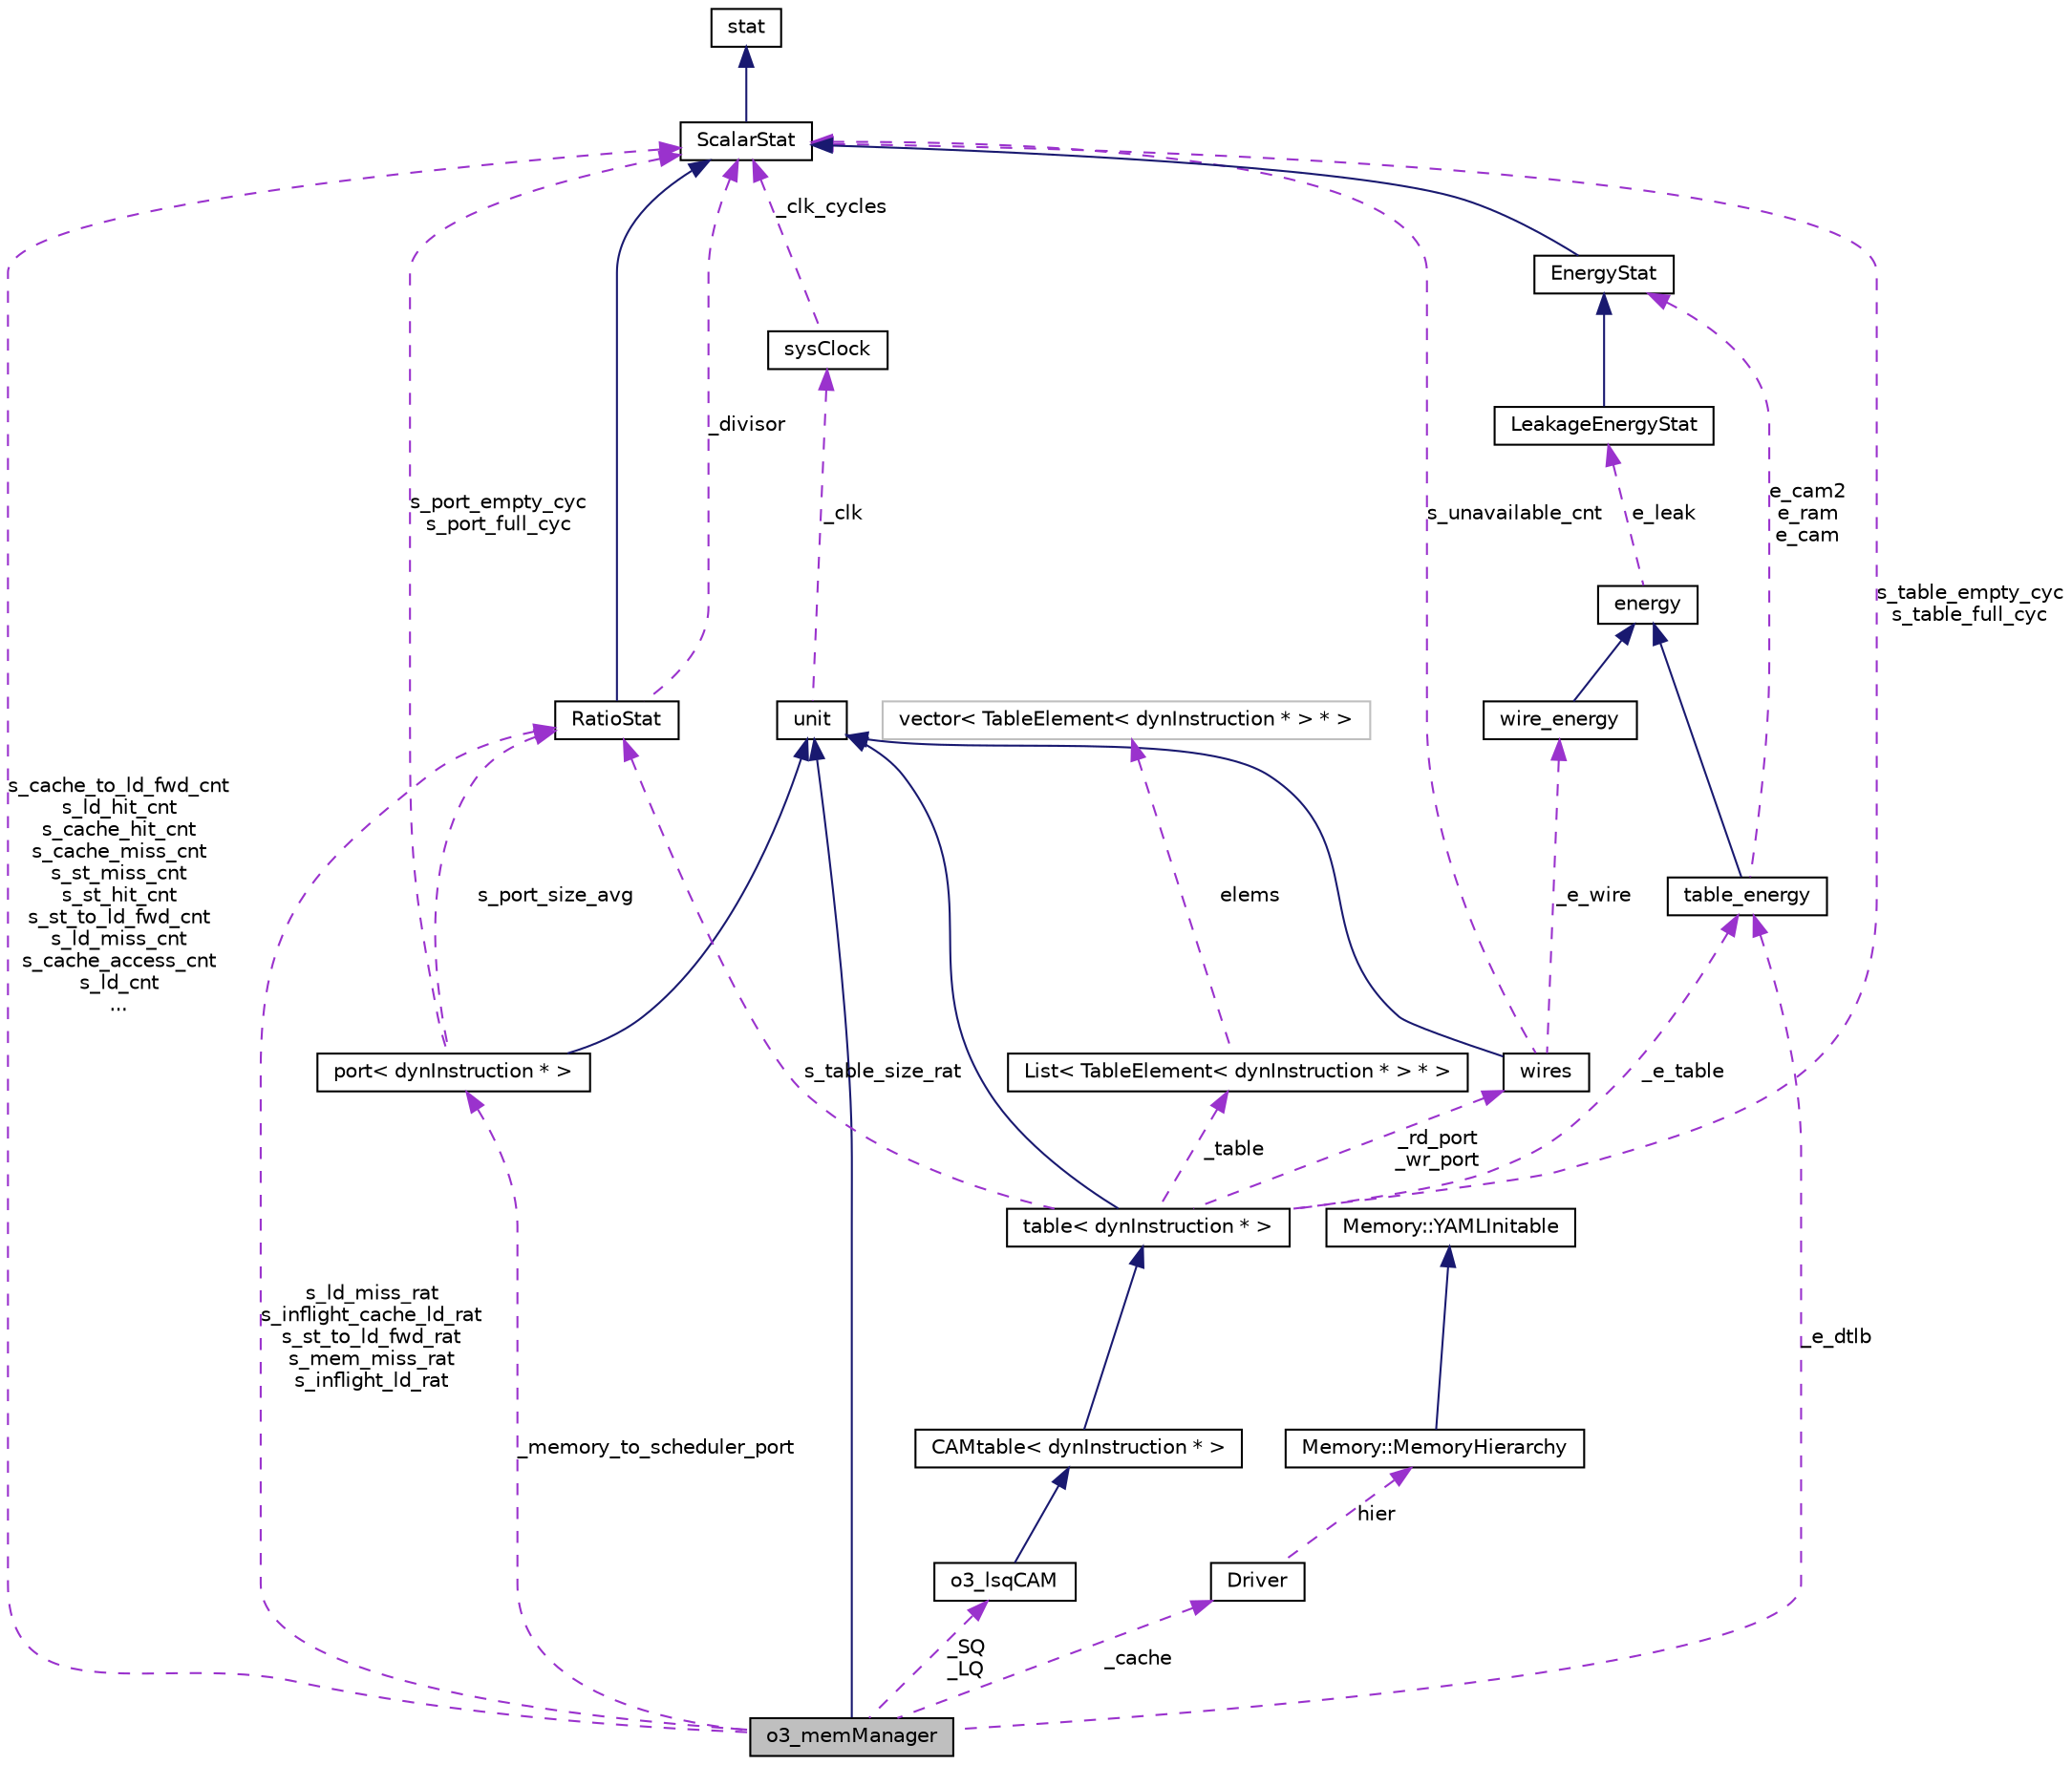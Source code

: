digraph G
{
  edge [fontname="Helvetica",fontsize="10",labelfontname="Helvetica",labelfontsize="10"];
  node [fontname="Helvetica",fontsize="10",shape=record];
  Node1 [label="o3_memManager",height=0.2,width=0.4,color="black", fillcolor="grey75", style="filled" fontcolor="black"];
  Node2 -> Node1 [dir=back,color="midnightblue",fontsize="10",style="solid"];
  Node2 [label="unit",height=0.2,width=0.4,color="black", fillcolor="white", style="filled",URL="$classunit.html"];
  Node3 -> Node2 [dir=back,color="darkorchid3",fontsize="10",style="dashed",label="_clk"];
  Node3 [label="sysClock",height=0.2,width=0.4,color="black", fillcolor="white", style="filled",URL="$classsysClock.html"];
  Node4 -> Node3 [dir=back,color="darkorchid3",fontsize="10",style="dashed",label="_clk_cycles"];
  Node4 [label="ScalarStat",height=0.2,width=0.4,color="black", fillcolor="white", style="filled",URL="$classScalarStat.html"];
  Node5 -> Node4 [dir=back,color="midnightblue",fontsize="10",style="solid"];
  Node5 [label="stat",height=0.2,width=0.4,color="black", fillcolor="white", style="filled",URL="$classstat.html"];
  Node4 -> Node1 [dir=back,color="darkorchid3",fontsize="10",style="dashed",label="s_cache_to_ld_fwd_cnt\ns_ld_hit_cnt\ns_cache_hit_cnt\ns_cache_miss_cnt\ns_st_miss_cnt\ns_st_hit_cnt\ns_st_to_ld_fwd_cnt\ns_ld_miss_cnt\ns_cache_access_cnt\ns_ld_cnt\n..."];
  Node6 -> Node1 [dir=back,color="darkorchid3",fontsize="10",style="dashed",label="_SQ\n_LQ"];
  Node6 [label="o3_lsqCAM",height=0.2,width=0.4,color="black", fillcolor="white", style="filled",URL="$classo3__lsqCAM.html"];
  Node7 -> Node6 [dir=back,color="midnightblue",fontsize="10",style="solid"];
  Node7 [label="CAMtable\< dynInstruction * \>",height=0.2,width=0.4,color="black", fillcolor="white", style="filled",URL="$classCAMtable.html"];
  Node8 -> Node7 [dir=back,color="midnightblue",fontsize="10",style="solid"];
  Node8 [label="table\< dynInstruction * \>",height=0.2,width=0.4,color="black", fillcolor="white", style="filled",URL="$classtable.html"];
  Node2 -> Node8 [dir=back,color="midnightblue",fontsize="10",style="solid"];
  Node4 -> Node8 [dir=back,color="darkorchid3",fontsize="10",style="dashed",label="s_table_empty_cyc\ns_table_full_cyc"];
  Node9 -> Node8 [dir=back,color="darkorchid3",fontsize="10",style="dashed",label="s_table_size_rat"];
  Node9 [label="RatioStat",height=0.2,width=0.4,color="black", fillcolor="white", style="filled",URL="$classRatioStat.html"];
  Node4 -> Node9 [dir=back,color="midnightblue",fontsize="10",style="solid"];
  Node4 -> Node9 [dir=back,color="darkorchid3",fontsize="10",style="dashed",label="_divisor"];
  Node10 -> Node8 [dir=back,color="darkorchid3",fontsize="10",style="dashed",label="_rd_port\n_wr_port"];
  Node10 [label="wires",height=0.2,width=0.4,color="black", fillcolor="white", style="filled",URL="$classwires.html"];
  Node2 -> Node10 [dir=back,color="midnightblue",fontsize="10",style="solid"];
  Node4 -> Node10 [dir=back,color="darkorchid3",fontsize="10",style="dashed",label="s_unavailable_cnt"];
  Node11 -> Node10 [dir=back,color="darkorchid3",fontsize="10",style="dashed",label="_e_wire"];
  Node11 [label="wire_energy",height=0.2,width=0.4,color="black", fillcolor="white", style="filled",URL="$classwire__energy.html"];
  Node12 -> Node11 [dir=back,color="midnightblue",fontsize="10",style="solid"];
  Node12 [label="energy",height=0.2,width=0.4,color="black", fillcolor="white", style="filled",URL="$classenergy.html"];
  Node13 -> Node12 [dir=back,color="darkorchid3",fontsize="10",style="dashed",label="e_leak"];
  Node13 [label="LeakageEnergyStat",height=0.2,width=0.4,color="black", fillcolor="white", style="filled",URL="$classLeakageEnergyStat.html"];
  Node14 -> Node13 [dir=back,color="midnightblue",fontsize="10",style="solid"];
  Node14 [label="EnergyStat",height=0.2,width=0.4,color="black", fillcolor="white", style="filled",URL="$classEnergyStat.html"];
  Node4 -> Node14 [dir=back,color="midnightblue",fontsize="10",style="solid"];
  Node15 -> Node8 [dir=back,color="darkorchid3",fontsize="10",style="dashed",label="_e_table"];
  Node15 [label="table_energy",height=0.2,width=0.4,color="black", fillcolor="white", style="filled",URL="$classtable__energy.html"];
  Node12 -> Node15 [dir=back,color="midnightblue",fontsize="10",style="solid"];
  Node14 -> Node15 [dir=back,color="darkorchid3",fontsize="10",style="dashed",label="e_cam2\ne_ram\ne_cam"];
  Node16 -> Node8 [dir=back,color="darkorchid3",fontsize="10",style="dashed",label="_table"];
  Node16 [label="List\< TableElement\< dynInstruction * \> * \>",height=0.2,width=0.4,color="black", fillcolor="white", style="filled",URL="$classList.html"];
  Node17 -> Node16 [dir=back,color="darkorchid3",fontsize="10",style="dashed",label="elems"];
  Node17 [label="vector\< TableElement\< dynInstruction * \> * \>",height=0.2,width=0.4,color="grey75", fillcolor="white", style="filled"];
  Node18 -> Node1 [dir=back,color="darkorchid3",fontsize="10",style="dashed",label="_cache"];
  Node18 [label="Driver",height=0.2,width=0.4,color="black", fillcolor="white", style="filled",URL="$structDriver.html"];
  Node19 -> Node18 [dir=back,color="darkorchid3",fontsize="10",style="dashed",label="hier"];
  Node19 [label="Memory::MemoryHierarchy",height=0.2,width=0.4,color="black", fillcolor="white", style="filled",URL="$classMemory_1_1MemoryHierarchy.html"];
  Node20 -> Node19 [dir=back,color="midnightblue",fontsize="10",style="solid"];
  Node20 [label="Memory::YAMLInitable",height=0.2,width=0.4,color="black", fillcolor="white", style="filled",URL="$classMemory_1_1YAMLInitable.html"];
  Node9 -> Node1 [dir=back,color="darkorchid3",fontsize="10",style="dashed",label="s_ld_miss_rat\ns_inflight_cache_ld_rat\ns_st_to_ld_fwd_rat\ns_mem_miss_rat\ns_inflight_ld_rat"];
  Node15 -> Node1 [dir=back,color="darkorchid3",fontsize="10",style="dashed",label="_e_dtlb"];
  Node21 -> Node1 [dir=back,color="darkorchid3",fontsize="10",style="dashed",label="_memory_to_scheduler_port"];
  Node21 [label="port\< dynInstruction * \>",height=0.2,width=0.4,color="black", fillcolor="white", style="filled",URL="$classport.html"];
  Node2 -> Node21 [dir=back,color="midnightblue",fontsize="10",style="solid"];
  Node4 -> Node21 [dir=back,color="darkorchid3",fontsize="10",style="dashed",label="s_port_empty_cyc\ns_port_full_cyc"];
  Node9 -> Node21 [dir=back,color="darkorchid3",fontsize="10",style="dashed",label="s_port_size_avg"];
}
